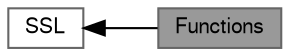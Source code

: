 digraph "Functions"
{
 // LATEX_PDF_SIZE
  bgcolor="transparent";
  edge [fontname=FreeSans,fontsize=10,labelfontname=FreeSans,labelfontsize=10];
  node [fontname=FreeSans,fontsize=10,shape=box,height=0.2,width=0.4];
  rankdir=LR;
  Node2 [label="SSL",height=0.2,width=0.4,color="grey40", fillcolor="white", style="filled",URL="$group___s_s_l_a_p_i.html",tooltip="Provides a description of the SSL Layer."];
  Node1 [label="Functions",height=0.2,width=0.4,color="gray40", fillcolor="grey60", style="filled", fontcolor="black",tooltip="Provides detail on the available APIs for the SSL Layer."];
  Node2->Node1 [shape=plaintext, dir="back", style="solid"];
}
